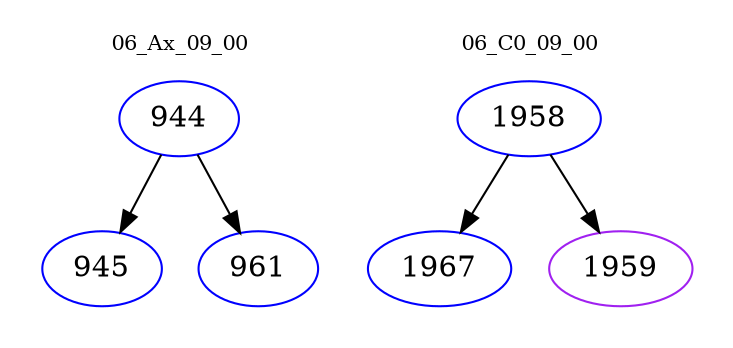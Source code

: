 digraph{
subgraph cluster_0 {
color = white
label = "06_Ax_09_00";
fontsize=10;
T0_944 [label="944", color="blue"]
T0_944 -> T0_945 [color="black"]
T0_945 [label="945", color="blue"]
T0_944 -> T0_961 [color="black"]
T0_961 [label="961", color="blue"]
}
subgraph cluster_1 {
color = white
label = "06_C0_09_00";
fontsize=10;
T1_1958 [label="1958", color="blue"]
T1_1958 -> T1_1967 [color="black"]
T1_1967 [label="1967", color="blue"]
T1_1958 -> T1_1959 [color="black"]
T1_1959 [label="1959", color="purple"]
}
}
